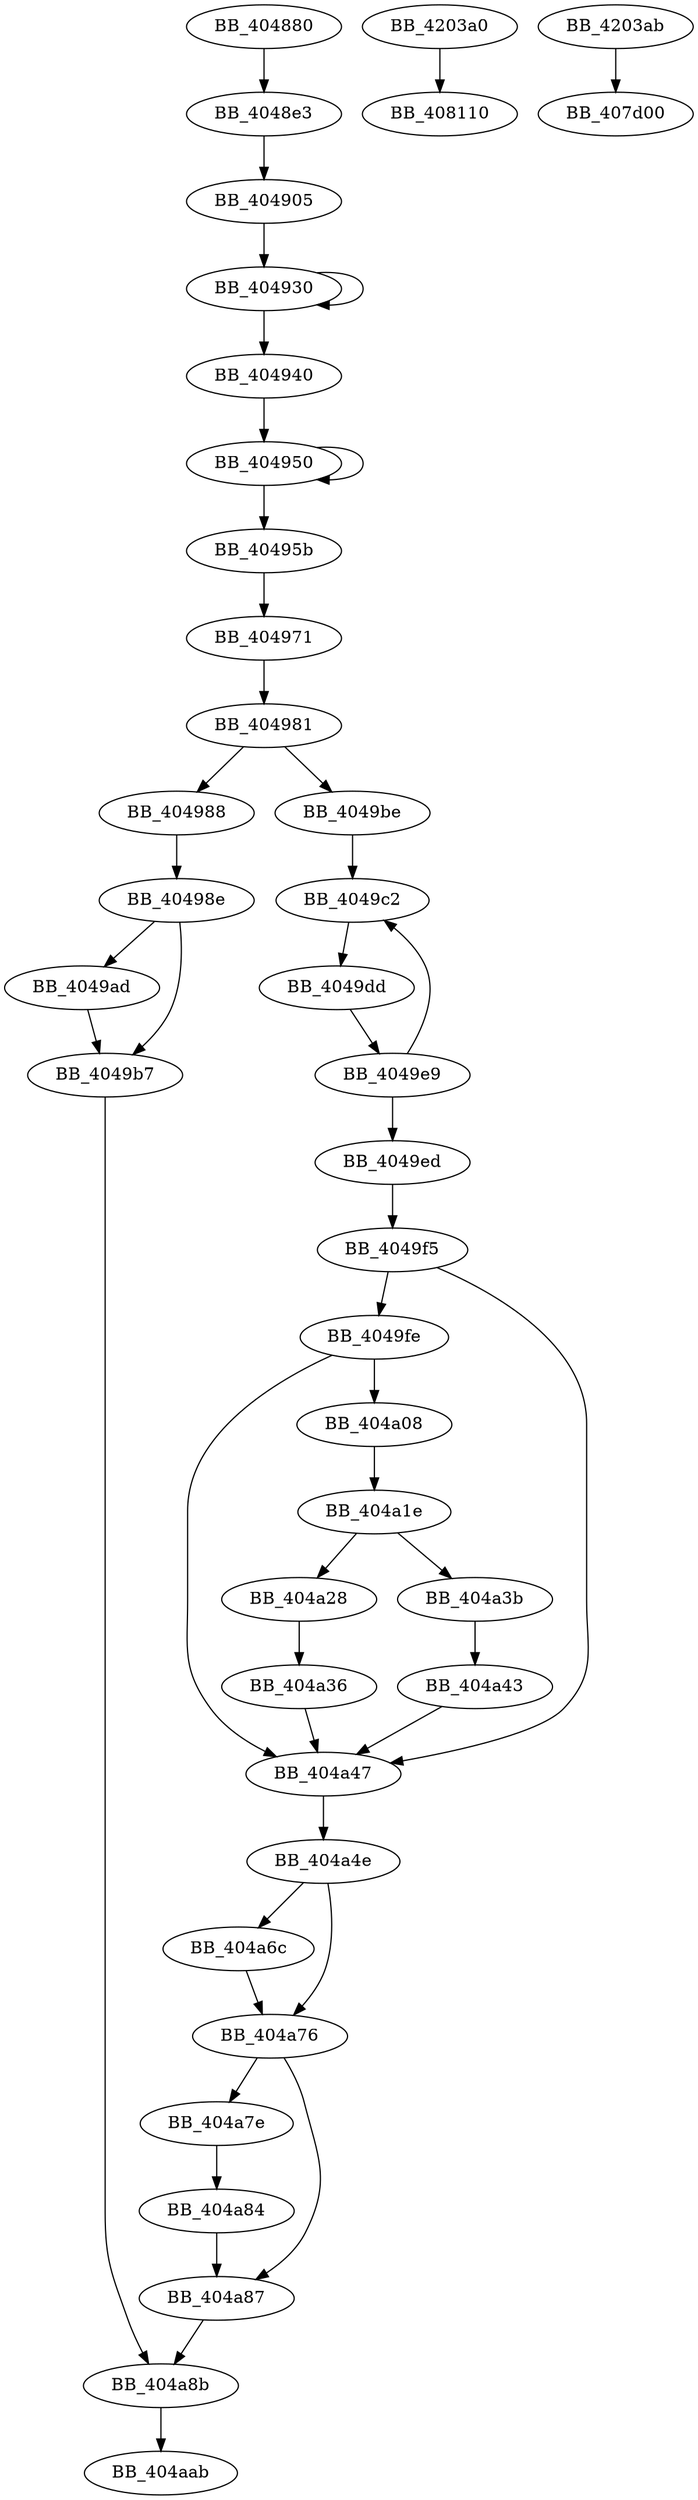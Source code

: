 DiGraph sub_404880{
BB_404880->BB_4048e3
BB_4048e3->BB_404905
BB_404905->BB_404930
BB_404930->BB_404930
BB_404930->BB_404940
BB_404940->BB_404950
BB_404950->BB_404950
BB_404950->BB_40495b
BB_40495b->BB_404971
BB_404971->BB_404981
BB_404981->BB_404988
BB_404981->BB_4049be
BB_404988->BB_40498e
BB_40498e->BB_4049ad
BB_40498e->BB_4049b7
BB_4049ad->BB_4049b7
BB_4049b7->BB_404a8b
BB_4049be->BB_4049c2
BB_4049c2->BB_4049dd
BB_4049dd->BB_4049e9
BB_4049e9->BB_4049c2
BB_4049e9->BB_4049ed
BB_4049ed->BB_4049f5
BB_4049f5->BB_4049fe
BB_4049f5->BB_404a47
BB_4049fe->BB_404a08
BB_4049fe->BB_404a47
BB_404a08->BB_404a1e
BB_404a1e->BB_404a28
BB_404a1e->BB_404a3b
BB_404a28->BB_404a36
BB_404a36->BB_404a47
BB_404a3b->BB_404a43
BB_404a43->BB_404a47
BB_404a47->BB_404a4e
BB_404a4e->BB_404a6c
BB_404a4e->BB_404a76
BB_404a6c->BB_404a76
BB_404a76->BB_404a7e
BB_404a76->BB_404a87
BB_404a7e->BB_404a84
BB_404a84->BB_404a87
BB_404a87->BB_404a8b
BB_404a8b->BB_404aab
BB_4203a0->BB_408110
BB_4203ab->BB_407d00
}
